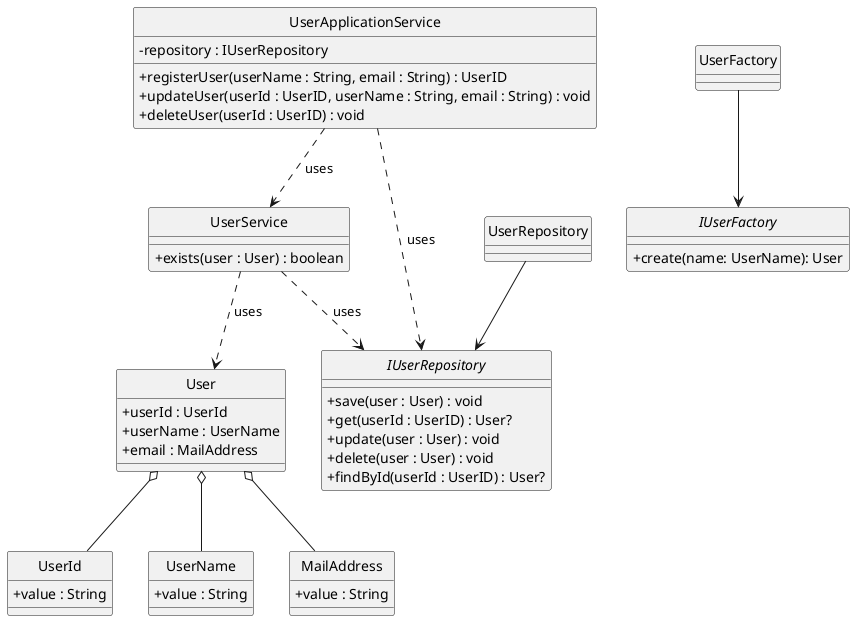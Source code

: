 @startuml

!define valueobject class

skinparam classAttributeIconSize 0
skinparam style strictuml

' Value Objects
valueobject UserId {
    + value : String
}

valueobject UserName {
    + value : String
}

valueobject MailAddress {
    + value : String
}

' Entity
class User {
    + userId : UserId
    + userName : UserName
    + email : MailAddress
}

' Domain Service
class UserService {
    + exists(user : User) : boolean
}

' Repository Interface
interface IUserRepository {
    + save(user : User) : void
    + get(userId : UserID) : User?
    + update(user : User) : void
    + delete(user : User) : void
    + findById(userId : UserID) : User?
}

Interface IUserFactory {
    +create(name: UserName): User
}



' Application Service
class UserApplicationService {
    - repository : IUserRepository
    + registerUser(userName : String, email : String) : UserID
    + updateUser(userId : UserID, userName : String, email : String) : void
    + deleteUser(userId : UserID) : void
}

UserFactory --> IUserFactory
UserRepository --> IUserRepository

UserApplicationService ..> IUserRepository : uses
UserApplicationService ..> UserService : uses

UserService ..> User : uses
UserService ..> IUserRepository : uses

User o-- UserName
User o-- UserId
User o-- MailAddress


@enduml

